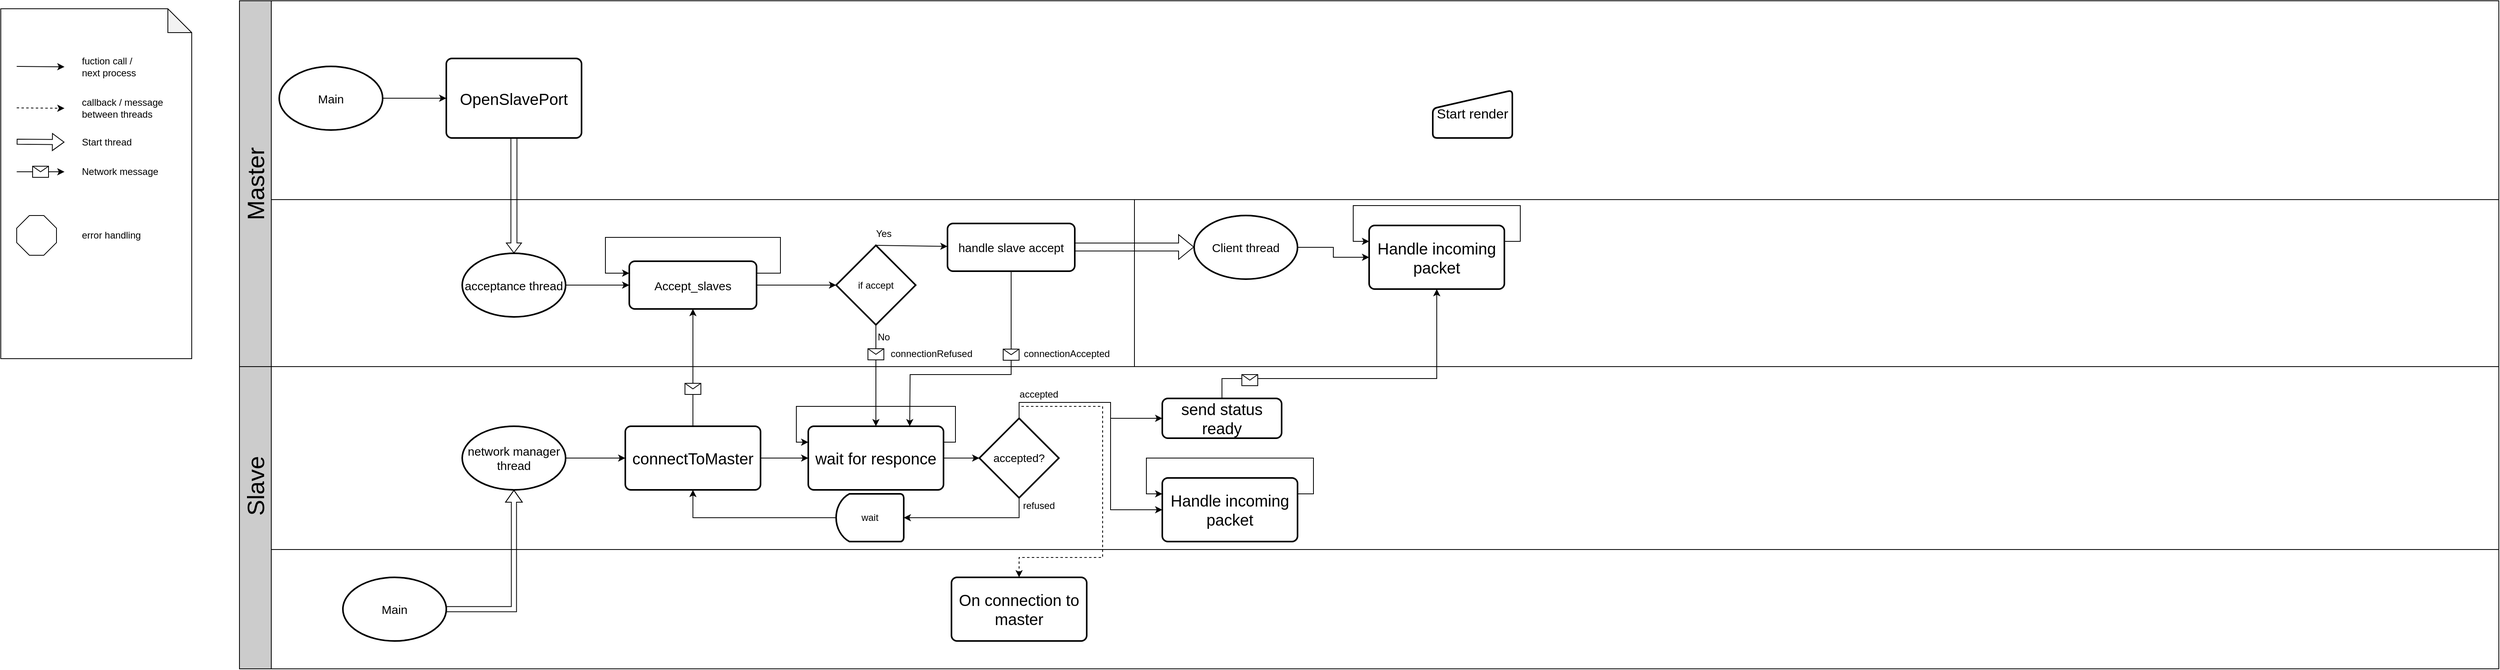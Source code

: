 <mxfile version="24.7.1" type="device">
  <diagram id="prtHgNgQTEPvFCAcTncT" name="Page-1">
    <mxGraphModel dx="1364" dy="721" grid="1" gridSize="10" guides="1" tooltips="1" connect="1" arrows="1" fold="1" page="1" pageScale="1" pageWidth="1600" pageHeight="900" math="0" shadow="0">
      <root>
        <mxCell id="0" />
        <mxCell id="1" parent="0" />
        <mxCell id="FK0lxCe26ej1Pc23t5L4-82" value="" style="rounded=0;whiteSpace=wrap;html=1;" vertex="1" parent="1">
          <mxGeometry x="380" y="490" width="2800" height="230" as="geometry" />
        </mxCell>
        <mxCell id="FK0lxCe26ej1Pc23t5L4-7" value="" style="rounded=0;whiteSpace=wrap;html=1;labelBackgroundColor=none;fillColor=#CCCCCC;" vertex="1" parent="1">
          <mxGeometry x="340" y="490" width="40" height="380" as="geometry" />
        </mxCell>
        <mxCell id="FK0lxCe26ej1Pc23t5L4-6" value="" style="rounded=0;whiteSpace=wrap;html=1;labelBackgroundColor=none;fillColor=#CCCCCC;" vertex="1" parent="1">
          <mxGeometry x="340" y="30" width="40" height="460" as="geometry" />
        </mxCell>
        <mxCell id="FK0lxCe26ej1Pc23t5L4-1" value="" style="rounded=0;whiteSpace=wrap;html=1;" vertex="1" parent="1">
          <mxGeometry x="380" y="280" width="2035" height="210" as="geometry" />
        </mxCell>
        <mxCell id="FK0lxCe26ej1Pc23t5L4-110" value="" style="rounded=0;whiteSpace=wrap;html=1;" vertex="1" parent="1">
          <mxGeometry x="1465" y="280" width="1715" height="210" as="geometry" />
        </mxCell>
        <mxCell id="FK0lxCe26ej1Pc23t5L4-2" value="" style="rounded=0;whiteSpace=wrap;html=1;" vertex="1" parent="1">
          <mxGeometry x="380" y="720" width="2800" height="150" as="geometry" />
        </mxCell>
        <mxCell id="FK0lxCe26ej1Pc23t5L4-3" value="Master" style="text;html=1;align=center;verticalAlign=middle;whiteSpace=wrap;rounded=0;rotation=-90;fontSize=30;" vertex="1" parent="1">
          <mxGeometry x="310" y="245" width="100" height="30" as="geometry" />
        </mxCell>
        <mxCell id="FK0lxCe26ej1Pc23t5L4-4" value="Slave" style="text;html=1;align=center;verticalAlign=middle;whiteSpace=wrap;rounded=0;rotation=-90;fontSize=30;" vertex="1" parent="1">
          <mxGeometry x="310" y="625" width="100" height="30" as="geometry" />
        </mxCell>
        <mxCell id="FK0lxCe26ej1Pc23t5L4-18" value="connectToMaster" style="rounded=1;whiteSpace=wrap;html=1;absoluteArcSize=1;arcSize=14;strokeWidth=2;fontSize=20;" vertex="1" parent="1">
          <mxGeometry x="825" y="565" width="170" height="80" as="geometry" />
        </mxCell>
        <mxCell id="FK0lxCe26ej1Pc23t5L4-20" value="" style="rounded=0;whiteSpace=wrap;html=1;" vertex="1" parent="1">
          <mxGeometry x="380" y="30" width="2800" height="250" as="geometry" />
        </mxCell>
        <mxCell id="FK0lxCe26ej1Pc23t5L4-17" value="OpenSlavePort" style="rounded=1;whiteSpace=wrap;html=1;absoluteArcSize=1;arcSize=14;strokeWidth=2;fontSize=20;" vertex="1" parent="1">
          <mxGeometry x="600" y="102.5" width="170" height="100" as="geometry" />
        </mxCell>
        <mxCell id="FK0lxCe26ej1Pc23t5L4-22" value="&lt;font style=&quot;font-size: 15px;&quot;&gt;acceptance thread&lt;/font&gt;" style="strokeWidth=2;html=1;shape=mxgraph.flowchart.start_1;whiteSpace=wrap;" vertex="1" parent="1">
          <mxGeometry x="620" y="347.5" width="130" height="80" as="geometry" />
        </mxCell>
        <mxCell id="FK0lxCe26ej1Pc23t5L4-23" value="" style="endArrow=classic;html=1;rounded=0;exitX=0.5;exitY=0;exitDx=0;exitDy=0;entryX=0.5;entryY=1;entryDx=0;entryDy=0;" edge="1" parent="1" source="FK0lxCe26ej1Pc23t5L4-18" target="FK0lxCe26ej1Pc23t5L4-26">
          <mxGeometry relative="1" as="geometry">
            <mxPoint x="1310" y="257.5" as="sourcePoint" />
            <mxPoint x="1410" y="257.5" as="targetPoint" />
          </mxGeometry>
        </mxCell>
        <mxCell id="FK0lxCe26ej1Pc23t5L4-24" value="" style="shape=message;html=1;outlineConnect=0;" vertex="1" parent="FK0lxCe26ej1Pc23t5L4-23">
          <mxGeometry width="20" height="14" relative="1" as="geometry">
            <mxPoint x="-10" y="20" as="offset" />
          </mxGeometry>
        </mxCell>
        <mxCell id="FK0lxCe26ej1Pc23t5L4-26" value="&lt;span style=&quot;font-size: 15px;&quot;&gt;Accept_slaves&lt;/span&gt;" style="rounded=1;whiteSpace=wrap;html=1;absoluteArcSize=1;arcSize=14;strokeWidth=2;" vertex="1" parent="1">
          <mxGeometry x="830" y="357.5" width="160" height="60" as="geometry" />
        </mxCell>
        <mxCell id="FK0lxCe26ej1Pc23t5L4-27" value="" style="endArrow=classic;html=1;rounded=0;exitX=1;exitY=0.5;exitDx=0;exitDy=0;exitPerimeter=0;" edge="1" parent="1" source="FK0lxCe26ej1Pc23t5L4-22" target="FK0lxCe26ej1Pc23t5L4-26">
          <mxGeometry width="50" height="50" relative="1" as="geometry">
            <mxPoint x="1540" y="347.5" as="sourcePoint" />
            <mxPoint x="810" y="387.5" as="targetPoint" />
          </mxGeometry>
        </mxCell>
        <mxCell id="FK0lxCe26ej1Pc23t5L4-28" value="" style="endArrow=classic;html=1;rounded=0;exitX=1;exitY=0.25;exitDx=0;exitDy=0;entryX=0;entryY=0.25;entryDx=0;entryDy=0;" edge="1" parent="1" source="FK0lxCe26ej1Pc23t5L4-26" target="FK0lxCe26ej1Pc23t5L4-26">
          <mxGeometry width="50" height="50" relative="1" as="geometry">
            <mxPoint x="1150" y="397.5" as="sourcePoint" />
            <mxPoint x="1200" y="347.5" as="targetPoint" />
            <Array as="points">
              <mxPoint x="1020" y="372.5" />
              <mxPoint x="1020" y="327.5" />
              <mxPoint x="800" y="327.5" />
              <mxPoint x="800" y="372.5" />
            </Array>
          </mxGeometry>
        </mxCell>
        <mxCell id="FK0lxCe26ej1Pc23t5L4-29" value="" style="shape=flexArrow;endArrow=classic;html=1;rounded=0;exitX=0.5;exitY=1;exitDx=0;exitDy=0;entryX=0.5;entryY=0;entryDx=0;entryDy=0;entryPerimeter=0;width=7.586;endSize=3.821;endWidth=10.44;" edge="1" parent="1" source="FK0lxCe26ej1Pc23t5L4-17" target="FK0lxCe26ej1Pc23t5L4-22">
          <mxGeometry width="50" height="50" relative="1" as="geometry">
            <mxPoint x="1170" y="397.5" as="sourcePoint" />
            <mxPoint x="1220" y="347.5" as="targetPoint" />
          </mxGeometry>
        </mxCell>
        <mxCell id="FK0lxCe26ej1Pc23t5L4-31" value="if accept" style="strokeWidth=2;html=1;shape=mxgraph.flowchart.decision;whiteSpace=wrap;" vertex="1" parent="1">
          <mxGeometry x="1090" y="337.5" width="100" height="100" as="geometry" />
        </mxCell>
        <mxCell id="FK0lxCe26ej1Pc23t5L4-32" value="" style="endArrow=classic;html=1;rounded=0;exitX=1;exitY=0.5;exitDx=0;exitDy=0;entryX=0;entryY=0.5;entryDx=0;entryDy=0;entryPerimeter=0;" edge="1" parent="1" source="FK0lxCe26ej1Pc23t5L4-26" target="FK0lxCe26ej1Pc23t5L4-31">
          <mxGeometry width="50" height="50" relative="1" as="geometry">
            <mxPoint x="1170" y="397.5" as="sourcePoint" />
            <mxPoint x="1220" y="347.5" as="targetPoint" />
          </mxGeometry>
        </mxCell>
        <mxCell id="FK0lxCe26ej1Pc23t5L4-130" style="edgeStyle=orthogonalEdgeStyle;rounded=0;orthogonalLoop=1;jettySize=auto;html=1;exitX=1;exitY=0.5;exitDx=0;exitDy=0;exitPerimeter=0;entryX=0;entryY=0.5;entryDx=0;entryDy=0;" edge="1" parent="1" source="FK0lxCe26ej1Pc23t5L4-35" target="FK0lxCe26ej1Pc23t5L4-147">
          <mxGeometry relative="1" as="geometry">
            <mxPoint x="1700" y="340" as="targetPoint" />
          </mxGeometry>
        </mxCell>
        <mxCell id="FK0lxCe26ej1Pc23t5L4-35" value="&lt;font style=&quot;font-size: 15px;&quot;&gt;Client thread&lt;/font&gt;" style="strokeWidth=2;html=1;shape=mxgraph.flowchart.start_1;whiteSpace=wrap;" vertex="1" parent="1">
          <mxGeometry x="1540" y="300" width="130" height="80" as="geometry" />
        </mxCell>
        <mxCell id="FK0lxCe26ej1Pc23t5L4-38" value="Yes" style="text;html=1;align=center;verticalAlign=middle;whiteSpace=wrap;rounded=0;" vertex="1" parent="1">
          <mxGeometry x="1120" y="307.5" width="60" height="30" as="geometry" />
        </mxCell>
        <mxCell id="FK0lxCe26ej1Pc23t5L4-39" value="No" style="text;html=1;align=center;verticalAlign=middle;whiteSpace=wrap;rounded=0;" vertex="1" parent="1">
          <mxGeometry x="1120" y="437.5" width="60" height="30" as="geometry" />
        </mxCell>
        <mxCell id="FK0lxCe26ej1Pc23t5L4-40" value="" style="endArrow=classic;html=1;rounded=0;exitX=0.5;exitY=1;exitDx=0;exitDy=0;exitPerimeter=0;" edge="1" parent="1" source="FK0lxCe26ej1Pc23t5L4-31" target="FK0lxCe26ej1Pc23t5L4-89">
          <mxGeometry relative="1" as="geometry">
            <mxPoint x="1150" y="397.5" as="sourcePoint" />
            <mxPoint x="1112.727" y="487.5" as="targetPoint" />
          </mxGeometry>
        </mxCell>
        <mxCell id="FK0lxCe26ej1Pc23t5L4-41" value="" style="shape=message;html=1;outlineConnect=0;" vertex="1" parent="FK0lxCe26ej1Pc23t5L4-40">
          <mxGeometry width="20" height="14" relative="1" as="geometry">
            <mxPoint x="-10" y="-34" as="offset" />
          </mxGeometry>
        </mxCell>
        <mxCell id="FK0lxCe26ej1Pc23t5L4-43" value="&lt;font style=&quot;font-size: 15px;&quot;&gt;Main&lt;/font&gt;" style="strokeWidth=2;html=1;shape=mxgraph.flowchart.start_1;whiteSpace=wrap;" vertex="1" parent="1">
          <mxGeometry x="470" y="755" width="130" height="80" as="geometry" />
        </mxCell>
        <mxCell id="FK0lxCe26ej1Pc23t5L4-44" value="&lt;font style=&quot;font-size: 15px;&quot;&gt;Main&lt;/font&gt;" style="strokeWidth=2;html=1;shape=mxgraph.flowchart.start_1;whiteSpace=wrap;" vertex="1" parent="1">
          <mxGeometry x="390" y="112.5" width="130" height="80" as="geometry" />
        </mxCell>
        <mxCell id="FK0lxCe26ej1Pc23t5L4-45" value="" style="endArrow=classic;html=1;rounded=0;exitX=1;exitY=0.5;exitDx=0;exitDy=0;exitPerimeter=0;entryX=0;entryY=0.5;entryDx=0;entryDy=0;" edge="1" parent="1" source="FK0lxCe26ej1Pc23t5L4-44" target="FK0lxCe26ej1Pc23t5L4-17">
          <mxGeometry width="50" height="50" relative="1" as="geometry">
            <mxPoint x="570" y="152.5" as="sourcePoint" />
            <mxPoint x="1130" y="397.5" as="targetPoint" />
          </mxGeometry>
        </mxCell>
        <mxCell id="FK0lxCe26ej1Pc23t5L4-81" value="&lt;font style=&quot;font-size: 15px;&quot;&gt;network manager thread&lt;/font&gt;" style="strokeWidth=2;html=1;shape=mxgraph.flowchart.start_1;whiteSpace=wrap;" vertex="1" parent="1">
          <mxGeometry x="620" y="565" width="130" height="80" as="geometry" />
        </mxCell>
        <mxCell id="FK0lxCe26ej1Pc23t5L4-83" value="" style="endArrow=classic;html=1;rounded=0;exitX=1;exitY=0.5;exitDx=0;exitDy=0;exitPerimeter=0;" edge="1" parent="1" source="FK0lxCe26ej1Pc23t5L4-81" target="FK0lxCe26ej1Pc23t5L4-18">
          <mxGeometry width="50" height="50" relative="1" as="geometry">
            <mxPoint x="1070" y="560" as="sourcePoint" />
            <mxPoint x="1120" y="510" as="targetPoint" />
          </mxGeometry>
        </mxCell>
        <mxCell id="FK0lxCe26ej1Pc23t5L4-84" value="" style="shape=flexArrow;endArrow=classic;html=1;rounded=0;exitX=1;exitY=0.5;exitDx=0;exitDy=0;exitPerimeter=0;entryX=0.5;entryY=1;entryDx=0;entryDy=0;entryPerimeter=0;width=6.512;endSize=4.667;endWidth=13.566;" edge="1" parent="1" source="FK0lxCe26ej1Pc23t5L4-43" target="FK0lxCe26ej1Pc23t5L4-81">
          <mxGeometry width="50" height="50" relative="1" as="geometry">
            <mxPoint x="1070" y="560" as="sourcePoint" />
            <mxPoint x="1120" y="510" as="targetPoint" />
            <Array as="points">
              <mxPoint x="685" y="795" />
            </Array>
          </mxGeometry>
        </mxCell>
        <mxCell id="FK0lxCe26ej1Pc23t5L4-85" value="" style="endArrow=classic;html=1;rounded=0;exitX=0.5;exitY=0;exitDx=0;exitDy=0;exitPerimeter=0;" edge="1" parent="1" source="FK0lxCe26ej1Pc23t5L4-31" target="FK0lxCe26ej1Pc23t5L4-86">
          <mxGeometry width="50" height="50" relative="1" as="geometry">
            <mxPoint x="1070" y="490" as="sourcePoint" />
            <mxPoint x="1120" y="440" as="targetPoint" />
          </mxGeometry>
        </mxCell>
        <mxCell id="FK0lxCe26ej1Pc23t5L4-86" value="&lt;span style=&quot;font-size: 15px;&quot;&gt;handle slave accept&lt;/span&gt;" style="rounded=1;whiteSpace=wrap;html=1;absoluteArcSize=1;arcSize=14;strokeWidth=2;" vertex="1" parent="1">
          <mxGeometry x="1230" y="310" width="160" height="60" as="geometry" />
        </mxCell>
        <mxCell id="FK0lxCe26ej1Pc23t5L4-88" value="" style="endArrow=classic;html=1;rounded=0;exitX=1;exitY=0.5;exitDx=0;exitDy=0;entryX=0;entryY=0.5;entryDx=0;entryDy=0;" edge="1" parent="1" source="FK0lxCe26ej1Pc23t5L4-18" target="FK0lxCe26ej1Pc23t5L4-89">
          <mxGeometry width="50" height="50" relative="1" as="geometry">
            <mxPoint x="1070" y="490" as="sourcePoint" />
            <mxPoint x="1120" y="440" as="targetPoint" />
          </mxGeometry>
        </mxCell>
        <mxCell id="FK0lxCe26ej1Pc23t5L4-89" value="wait for responce" style="rounded=1;whiteSpace=wrap;html=1;absoluteArcSize=1;arcSize=14;strokeWidth=2;fontSize=20;" vertex="1" parent="1">
          <mxGeometry x="1055" y="565" width="170" height="80" as="geometry" />
        </mxCell>
        <mxCell id="FK0lxCe26ej1Pc23t5L4-90" value="connectionRefused" style="text;html=1;align=center;verticalAlign=middle;whiteSpace=wrap;rounded=0;" vertex="1" parent="1">
          <mxGeometry x="1155" y="457.5" width="110" height="32.5" as="geometry" />
        </mxCell>
        <mxCell id="FK0lxCe26ej1Pc23t5L4-91" value="" style="endArrow=classic;html=1;rounded=0;exitX=0.5;exitY=1;exitDx=0;exitDy=0;entryX=0.75;entryY=0;entryDx=0;entryDy=0;" edge="1" parent="1" source="FK0lxCe26ej1Pc23t5L4-86" target="FK0lxCe26ej1Pc23t5L4-89">
          <mxGeometry relative="1" as="geometry">
            <mxPoint x="1110" y="490" as="sourcePoint" />
            <mxPoint x="1210" y="490" as="targetPoint" />
            <Array as="points">
              <mxPoint x="1310" y="500" />
              <mxPoint x="1183" y="500" />
            </Array>
          </mxGeometry>
        </mxCell>
        <mxCell id="FK0lxCe26ej1Pc23t5L4-92" value="" style="shape=message;html=1;outlineConnect=0;" vertex="1" parent="FK0lxCe26ej1Pc23t5L4-91">
          <mxGeometry width="20" height="14" relative="1" as="geometry">
            <mxPoint x="21" y="-32" as="offset" />
          </mxGeometry>
        </mxCell>
        <mxCell id="FK0lxCe26ej1Pc23t5L4-93" value="connectionAccepted" style="text;html=1;align=center;verticalAlign=middle;whiteSpace=wrap;rounded=0;" vertex="1" parent="1">
          <mxGeometry x="1325" y="457.5" width="110" height="32.5" as="geometry" />
        </mxCell>
        <mxCell id="FK0lxCe26ej1Pc23t5L4-104" style="edgeStyle=orthogonalEdgeStyle;rounded=0;orthogonalLoop=1;jettySize=auto;html=1;exitX=0.5;exitY=1;exitDx=0;exitDy=0;exitPerimeter=0;" edge="1" parent="1" source="FK0lxCe26ej1Pc23t5L4-94" target="FK0lxCe26ej1Pc23t5L4-103">
          <mxGeometry relative="1" as="geometry" />
        </mxCell>
        <mxCell id="FK0lxCe26ej1Pc23t5L4-136" style="edgeStyle=orthogonalEdgeStyle;rounded=0;orthogonalLoop=1;jettySize=auto;html=1;exitX=0.5;exitY=0;exitDx=0;exitDy=0;exitPerimeter=0;entryX=0;entryY=0.5;entryDx=0;entryDy=0;" edge="1" parent="1" source="FK0lxCe26ej1Pc23t5L4-94" target="FK0lxCe26ej1Pc23t5L4-133">
          <mxGeometry relative="1" as="geometry" />
        </mxCell>
        <mxCell id="FK0lxCe26ej1Pc23t5L4-144" style="edgeStyle=orthogonalEdgeStyle;rounded=0;orthogonalLoop=1;jettySize=auto;html=1;exitX=0.5;exitY=0;exitDx=0;exitDy=0;exitPerimeter=0;entryX=0;entryY=0.5;entryDx=0;entryDy=0;" edge="1" parent="1" source="FK0lxCe26ej1Pc23t5L4-94" target="FK0lxCe26ej1Pc23t5L4-143">
          <mxGeometry relative="1" as="geometry" />
        </mxCell>
        <mxCell id="FK0lxCe26ej1Pc23t5L4-94" value="&lt;font style=&quot;font-size: 14px;&quot;&gt;accepted?&lt;/font&gt;" style="strokeWidth=2;html=1;shape=mxgraph.flowchart.decision;whiteSpace=wrap;" vertex="1" parent="1">
          <mxGeometry x="1270" y="555" width="100" height="100" as="geometry" />
        </mxCell>
        <mxCell id="FK0lxCe26ej1Pc23t5L4-98" style="edgeStyle=orthogonalEdgeStyle;rounded=0;orthogonalLoop=1;jettySize=auto;html=1;exitX=1;exitY=0.5;exitDx=0;exitDy=0;entryX=0;entryY=0.5;entryDx=0;entryDy=0;entryPerimeter=0;" edge="1" parent="1" source="FK0lxCe26ej1Pc23t5L4-89" target="FK0lxCe26ej1Pc23t5L4-94">
          <mxGeometry relative="1" as="geometry" />
        </mxCell>
        <mxCell id="FK0lxCe26ej1Pc23t5L4-100" value="accepted" style="text;html=1;align=center;verticalAlign=middle;whiteSpace=wrap;rounded=0;" vertex="1" parent="1">
          <mxGeometry x="1315" y="510" width="60" height="30" as="geometry" />
        </mxCell>
        <mxCell id="FK0lxCe26ej1Pc23t5L4-101" value="refused" style="text;html=1;align=center;verticalAlign=middle;whiteSpace=wrap;rounded=0;" vertex="1" parent="1">
          <mxGeometry x="1315" y="650" width="60" height="30" as="geometry" />
        </mxCell>
        <mxCell id="FK0lxCe26ej1Pc23t5L4-105" style="edgeStyle=orthogonalEdgeStyle;rounded=0;orthogonalLoop=1;jettySize=auto;html=1;exitX=1;exitY=0.5;exitDx=0;exitDy=0;exitPerimeter=0;entryX=0.5;entryY=1;entryDx=0;entryDy=0;" edge="1" parent="1" source="FK0lxCe26ej1Pc23t5L4-103" target="FK0lxCe26ej1Pc23t5L4-18">
          <mxGeometry relative="1" as="geometry" />
        </mxCell>
        <mxCell id="FK0lxCe26ej1Pc23t5L4-103" value="wait" style="strokeWidth=2;html=1;shape=mxgraph.flowchart.delay;whiteSpace=wrap;flipV=1;flipH=1;" vertex="1" parent="1">
          <mxGeometry x="1090" y="650" width="85" height="60" as="geometry" />
        </mxCell>
        <mxCell id="FK0lxCe26ej1Pc23t5L4-109" value="" style="shape=flexArrow;endArrow=classic;html=1;rounded=0;exitX=1;exitY=0.5;exitDx=0;exitDy=0;entryX=0;entryY=0.5;entryDx=0;entryDy=0;entryPerimeter=0;" edge="1" parent="1">
          <mxGeometry width="50" height="50" relative="1" as="geometry">
            <mxPoint x="1390.0" y="339.58" as="sourcePoint" />
            <mxPoint x="1540" y="339.58" as="targetPoint" />
          </mxGeometry>
        </mxCell>
        <mxCell id="FK0lxCe26ej1Pc23t5L4-112" value="" style="endArrow=classic;html=1;rounded=0;dashed=1;entryX=0.5;entryY=0;entryDx=0;entryDy=0;" edge="1" parent="1" target="FK0lxCe26ej1Pc23t5L4-113">
          <mxGeometry width="50" height="50" relative="1" as="geometry">
            <mxPoint x="1320" y="555" as="sourcePoint" />
            <mxPoint x="1370" y="505" as="targetPoint" />
            <Array as="points">
              <mxPoint x="1320" y="540" />
              <mxPoint x="1425" y="540" />
              <mxPoint x="1425" y="730" />
              <mxPoint x="1320" y="730" />
            </Array>
          </mxGeometry>
        </mxCell>
        <mxCell id="FK0lxCe26ej1Pc23t5L4-113" value="On connection to master" style="rounded=1;whiteSpace=wrap;html=1;absoluteArcSize=1;arcSize=14;strokeWidth=2;fontSize=20;" vertex="1" parent="1">
          <mxGeometry x="1235" y="755" width="170" height="80" as="geometry" />
        </mxCell>
        <mxCell id="FK0lxCe26ej1Pc23t5L4-114" value="" style="shape=note;whiteSpace=wrap;html=1;backgroundOutline=1;darkOpacity=0.05;" vertex="1" parent="1">
          <mxGeometry x="40" y="40" width="240" height="440" as="geometry" />
        </mxCell>
        <mxCell id="FK0lxCe26ej1Pc23t5L4-115" value="" style="endArrow=classic;html=1;rounded=0;" edge="1" parent="1">
          <mxGeometry width="50" height="50" relative="1" as="geometry">
            <mxPoint x="60" y="112.5" as="sourcePoint" />
            <mxPoint x="120" y="113" as="targetPoint" />
          </mxGeometry>
        </mxCell>
        <mxCell id="FK0lxCe26ej1Pc23t5L4-116" value="fuction call / next process" style="text;html=1;align=left;verticalAlign=middle;whiteSpace=wrap;rounded=0;" vertex="1" parent="1">
          <mxGeometry x="140" y="97.5" width="80" height="30" as="geometry" />
        </mxCell>
        <mxCell id="FK0lxCe26ej1Pc23t5L4-117" value="" style="endArrow=classic;html=1;rounded=0;dashed=1;" edge="1" parent="1">
          <mxGeometry width="50" height="50" relative="1" as="geometry">
            <mxPoint x="60" y="164.66" as="sourcePoint" />
            <mxPoint x="120" y="165.16" as="targetPoint" />
          </mxGeometry>
        </mxCell>
        <mxCell id="FK0lxCe26ej1Pc23t5L4-118" value="callback / message between threads" style="text;html=1;align=left;verticalAlign=middle;whiteSpace=wrap;rounded=0;" vertex="1" parent="1">
          <mxGeometry x="140" y="150" width="120" height="30" as="geometry" />
        </mxCell>
        <mxCell id="FK0lxCe26ej1Pc23t5L4-119" value="" style="shape=flexArrow;endArrow=classic;html=1;rounded=0;width=6.4;endSize=4.552;endWidth=14.08;" edge="1" parent="1">
          <mxGeometry width="50" height="50" relative="1" as="geometry">
            <mxPoint x="60" y="207.22" as="sourcePoint" />
            <mxPoint x="120" y="207.72" as="targetPoint" />
          </mxGeometry>
        </mxCell>
        <mxCell id="FK0lxCe26ej1Pc23t5L4-120" value="Start thread" style="text;html=1;align=left;verticalAlign=middle;whiteSpace=wrap;rounded=0;" vertex="1" parent="1">
          <mxGeometry x="140" y="192.5" width="120" height="30" as="geometry" />
        </mxCell>
        <mxCell id="FK0lxCe26ej1Pc23t5L4-123" value="" style="endArrow=classic;html=1;rounded=0;" edge="1" parent="1">
          <mxGeometry relative="1" as="geometry">
            <mxPoint x="60" y="245" as="sourcePoint" />
            <mxPoint x="120" y="245" as="targetPoint" />
          </mxGeometry>
        </mxCell>
        <mxCell id="FK0lxCe26ej1Pc23t5L4-124" value="" style="shape=message;html=1;outlineConnect=0;" vertex="1" parent="FK0lxCe26ej1Pc23t5L4-123">
          <mxGeometry width="20" height="14" relative="1" as="geometry">
            <mxPoint x="-10" y="-7" as="offset" />
          </mxGeometry>
        </mxCell>
        <mxCell id="FK0lxCe26ej1Pc23t5L4-125" value="Network message" style="text;html=1;align=left;verticalAlign=middle;whiteSpace=wrap;rounded=0;" vertex="1" parent="1">
          <mxGeometry x="140" y="230" width="120" height="30" as="geometry" />
        </mxCell>
        <mxCell id="FK0lxCe26ej1Pc23t5L4-126" value="" style="whiteSpace=wrap;html=1;shape=mxgraph.basic.octagon2;align=center;verticalAlign=middle;dx=7.96;" vertex="1" parent="1">
          <mxGeometry x="60" y="300" width="50" height="50" as="geometry" />
        </mxCell>
        <mxCell id="FK0lxCe26ej1Pc23t5L4-127" value="error handling" style="text;html=1;align=left;verticalAlign=middle;whiteSpace=wrap;rounded=0;" vertex="1" parent="1">
          <mxGeometry x="140" y="310" width="120" height="30" as="geometry" />
        </mxCell>
        <mxCell id="FK0lxCe26ej1Pc23t5L4-133" value="Handle incoming packet" style="rounded=1;whiteSpace=wrap;html=1;absoluteArcSize=1;arcSize=14;strokeWidth=2;fontSize=20;" vertex="1" parent="1">
          <mxGeometry x="1500" y="630" width="170" height="80" as="geometry" />
        </mxCell>
        <mxCell id="FK0lxCe26ej1Pc23t5L4-134" style="edgeStyle=orthogonalEdgeStyle;rounded=0;orthogonalLoop=1;jettySize=auto;html=1;exitX=1;exitY=0.25;exitDx=0;exitDy=0;entryX=0;entryY=0.25;entryDx=0;entryDy=0;" edge="1" parent="1" source="FK0lxCe26ej1Pc23t5L4-89" target="FK0lxCe26ej1Pc23t5L4-89">
          <mxGeometry relative="1" as="geometry">
            <Array as="points">
              <mxPoint x="1240" y="585" />
              <mxPoint x="1240" y="540" />
              <mxPoint x="1040" y="540" />
              <mxPoint x="1040" y="585" />
            </Array>
          </mxGeometry>
        </mxCell>
        <mxCell id="FK0lxCe26ej1Pc23t5L4-137" style="edgeStyle=orthogonalEdgeStyle;rounded=0;orthogonalLoop=1;jettySize=auto;html=1;exitX=1;exitY=0.25;exitDx=0;exitDy=0;entryX=0;entryY=0.25;entryDx=0;entryDy=0;" edge="1" parent="1" source="FK0lxCe26ej1Pc23t5L4-133" target="FK0lxCe26ej1Pc23t5L4-133">
          <mxGeometry relative="1" as="geometry">
            <Array as="points">
              <mxPoint x="1690" y="650" />
              <mxPoint x="1690" y="605" />
              <mxPoint x="1480" y="605" />
              <mxPoint x="1480" y="650" />
            </Array>
          </mxGeometry>
        </mxCell>
        <mxCell id="FK0lxCe26ej1Pc23t5L4-143" value="send status ready" style="rounded=1;whiteSpace=wrap;html=1;absoluteArcSize=1;arcSize=14;strokeWidth=2;fontSize=20;" vertex="1" parent="1">
          <mxGeometry x="1500" y="530" width="150" height="50" as="geometry" />
        </mxCell>
        <mxCell id="FK0lxCe26ej1Pc23t5L4-145" value="" style="endArrow=classic;html=1;rounded=0;exitX=0.5;exitY=0;exitDx=0;exitDy=0;entryX=0.5;entryY=1;entryDx=0;entryDy=0;" edge="1" parent="1" source="FK0lxCe26ej1Pc23t5L4-143" target="FK0lxCe26ej1Pc23t5L4-147">
          <mxGeometry relative="1" as="geometry">
            <mxPoint x="1575" y="555" as="sourcePoint" />
            <mxPoint x="1845" y="417.5" as="targetPoint" />
            <Array as="points">
              <mxPoint x="1575" y="505" />
              <mxPoint x="1845" y="505" />
            </Array>
          </mxGeometry>
        </mxCell>
        <mxCell id="FK0lxCe26ej1Pc23t5L4-146" value="" style="shape=message;html=1;outlineConnect=0;" vertex="1" parent="FK0lxCe26ej1Pc23t5L4-145">
          <mxGeometry width="20" height="14" relative="1" as="geometry">
            <mxPoint x="-154" y="-5" as="offset" />
          </mxGeometry>
        </mxCell>
        <mxCell id="FK0lxCe26ej1Pc23t5L4-147" value="Handle incoming packet" style="rounded=1;whiteSpace=wrap;html=1;absoluteArcSize=1;arcSize=14;strokeWidth=2;fontSize=20;" vertex="1" parent="1">
          <mxGeometry x="1760" y="312.5" width="170" height="80" as="geometry" />
        </mxCell>
        <mxCell id="FK0lxCe26ej1Pc23t5L4-148" style="edgeStyle=orthogonalEdgeStyle;rounded=0;orthogonalLoop=1;jettySize=auto;html=1;exitX=1;exitY=0.25;exitDx=0;exitDy=0;entryX=0;entryY=0.25;entryDx=0;entryDy=0;" edge="1" parent="1" source="FK0lxCe26ej1Pc23t5L4-147" target="FK0lxCe26ej1Pc23t5L4-147">
          <mxGeometry relative="1" as="geometry">
            <Array as="points">
              <mxPoint x="1950" y="332.5" />
              <mxPoint x="1950" y="287.5" />
              <mxPoint x="1740" y="287.5" />
              <mxPoint x="1740" y="332.5" />
            </Array>
          </mxGeometry>
        </mxCell>
        <mxCell id="FK0lxCe26ej1Pc23t5L4-150" value="&lt;font style=&quot;font-size: 17px;&quot;&gt;Start render&lt;/font&gt;" style="html=1;strokeWidth=2;shape=manualInput;whiteSpace=wrap;rounded=1;size=23;arcSize=11;" vertex="1" parent="1">
          <mxGeometry x="1840" y="142.5" width="100" height="60" as="geometry" />
        </mxCell>
      </root>
    </mxGraphModel>
  </diagram>
</mxfile>
